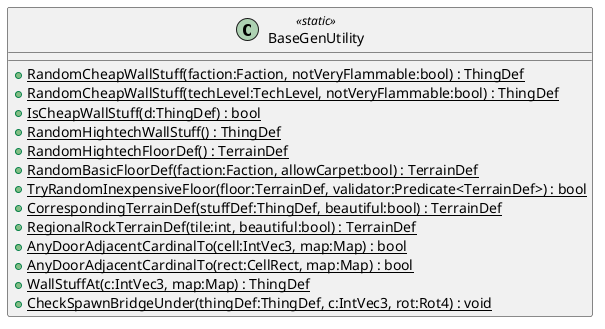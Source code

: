 @startuml
class BaseGenUtility <<static>> {
    + {static} RandomCheapWallStuff(faction:Faction, notVeryFlammable:bool) : ThingDef
    + {static} RandomCheapWallStuff(techLevel:TechLevel, notVeryFlammable:bool) : ThingDef
    + {static} IsCheapWallStuff(d:ThingDef) : bool
    + {static} RandomHightechWallStuff() : ThingDef
    + {static} RandomHightechFloorDef() : TerrainDef
    + {static} RandomBasicFloorDef(faction:Faction, allowCarpet:bool) : TerrainDef
    + {static} TryRandomInexpensiveFloor(floor:TerrainDef, validator:Predicate<TerrainDef>) : bool
    + {static} CorrespondingTerrainDef(stuffDef:ThingDef, beautiful:bool) : TerrainDef
    + {static} RegionalRockTerrainDef(tile:int, beautiful:bool) : TerrainDef
    + {static} AnyDoorAdjacentCardinalTo(cell:IntVec3, map:Map) : bool
    + {static} AnyDoorAdjacentCardinalTo(rect:CellRect, map:Map) : bool
    + {static} WallStuffAt(c:IntVec3, map:Map) : ThingDef
    + {static} CheckSpawnBridgeUnder(thingDef:ThingDef, c:IntVec3, rot:Rot4) : void
}
@enduml
